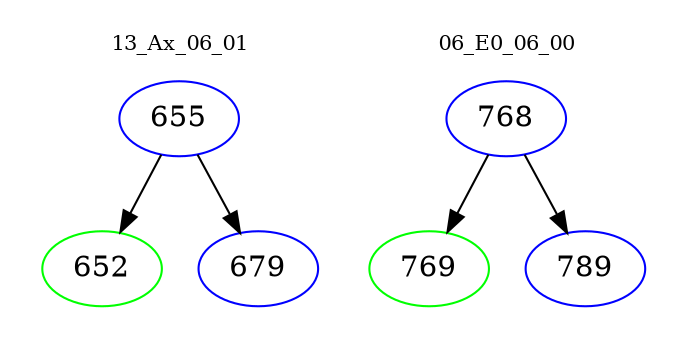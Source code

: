 digraph{
subgraph cluster_0 {
color = white
label = "13_Ax_06_01";
fontsize=10;
T0_655 [label="655", color="blue"]
T0_655 -> T0_652 [color="black"]
T0_652 [label="652", color="green"]
T0_655 -> T0_679 [color="black"]
T0_679 [label="679", color="blue"]
}
subgraph cluster_1 {
color = white
label = "06_E0_06_00";
fontsize=10;
T1_768 [label="768", color="blue"]
T1_768 -> T1_769 [color="black"]
T1_769 [label="769", color="green"]
T1_768 -> T1_789 [color="black"]
T1_789 [label="789", color="blue"]
}
}
